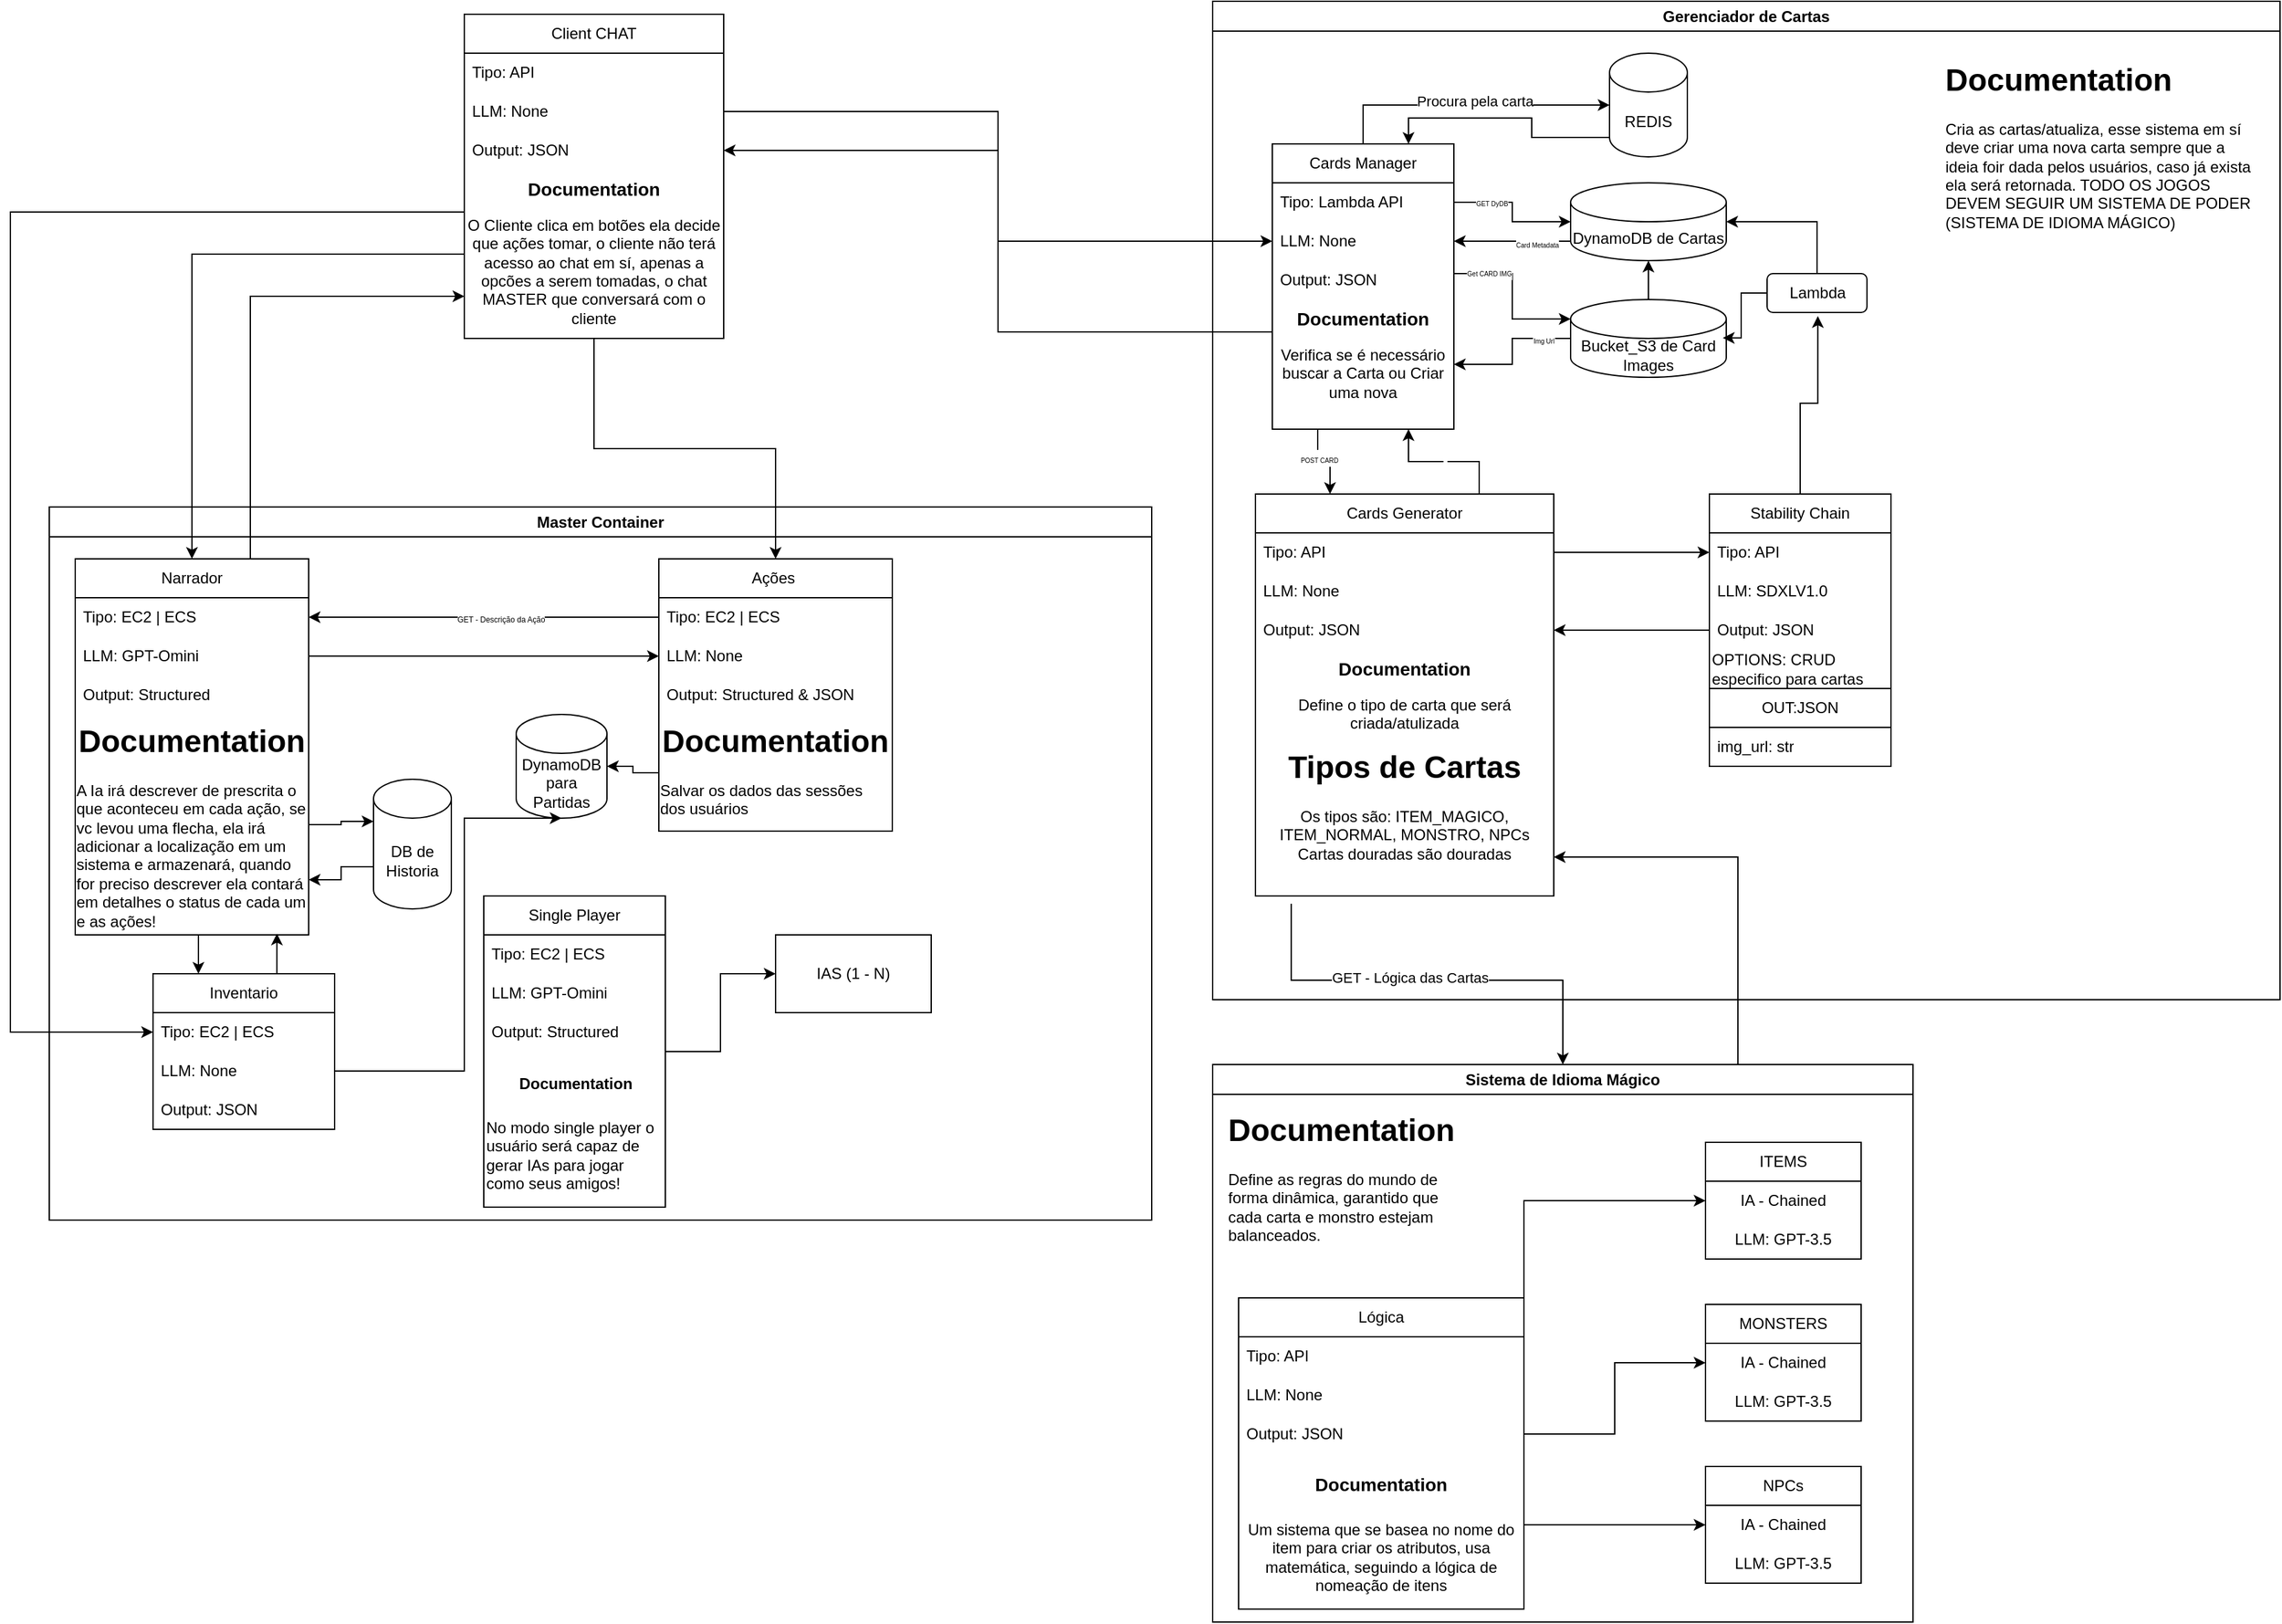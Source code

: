 <mxfile version="24.7.13">
  <diagram id="C5RBs43oDa-KdzZeNtuy" name="Page-1">
    <mxGraphModel dx="3033" dy="2304" grid="1" gridSize="10" guides="1" tooltips="1" connect="1" arrows="1" fold="1" page="1" pageScale="1" pageWidth="827" pageHeight="1169" math="0" shadow="0">
      <root>
        <mxCell id="WIyWlLk6GJQsqaUBKTNV-0" />
        <mxCell id="WIyWlLk6GJQsqaUBKTNV-1" parent="WIyWlLk6GJQsqaUBKTNV-0" />
        <mxCell id="XHbRa--fbPCRq1Z6SlJj-36" value="" style="edgeStyle=orthogonalEdgeStyle;rounded=0;orthogonalLoop=1;jettySize=auto;html=1;" edge="1" parent="WIyWlLk6GJQsqaUBKTNV-1" target="XHbRa--fbPCRq1Z6SlJj-35">
          <mxGeometry relative="1" as="geometry">
            <mxPoint x="400" y="300.0" as="sourcePoint" />
          </mxGeometry>
        </mxCell>
        <mxCell id="XHbRa--fbPCRq1Z6SlJj-38" value="Client CHAT" style="swimlane;fontStyle=0;childLayout=stackLayout;horizontal=1;startSize=30;horizontalStack=0;resizeParent=1;resizeParentMax=0;resizeLast=0;collapsible=1;marginBottom=0;whiteSpace=wrap;html=1;" vertex="1" parent="WIyWlLk6GJQsqaUBKTNV-1">
          <mxGeometry x="-420" y="-660" width="200" height="250" as="geometry" />
        </mxCell>
        <mxCell id="XHbRa--fbPCRq1Z6SlJj-39" value="Tipo: API" style="text;strokeColor=none;fillColor=none;align=left;verticalAlign=middle;spacingLeft=4;spacingRight=4;overflow=hidden;points=[[0,0.5],[1,0.5]];portConstraint=eastwest;rotatable=0;whiteSpace=wrap;html=1;" vertex="1" parent="XHbRa--fbPCRq1Z6SlJj-38">
          <mxGeometry y="30" width="200" height="30" as="geometry" />
        </mxCell>
        <mxCell id="XHbRa--fbPCRq1Z6SlJj-40" value="LLM: None" style="text;strokeColor=none;fillColor=none;align=left;verticalAlign=middle;spacingLeft=4;spacingRight=4;overflow=hidden;points=[[0,0.5],[1,0.5]];portConstraint=eastwest;rotatable=0;whiteSpace=wrap;html=1;" vertex="1" parent="XHbRa--fbPCRq1Z6SlJj-38">
          <mxGeometry y="60" width="200" height="30" as="geometry" />
        </mxCell>
        <mxCell id="XHbRa--fbPCRq1Z6SlJj-41" value="Output: JSON" style="text;strokeColor=none;fillColor=none;align=left;verticalAlign=middle;spacingLeft=4;spacingRight=4;overflow=hidden;points=[[0,0.5],[1,0.5]];portConstraint=eastwest;rotatable=0;whiteSpace=wrap;html=1;" vertex="1" parent="XHbRa--fbPCRq1Z6SlJj-38">
          <mxGeometry y="90" width="200" height="30" as="geometry" />
        </mxCell>
        <mxCell id="XHbRa--fbPCRq1Z6SlJj-94" value="&lt;h1 style=&quot;margin-top: 0px; font-size: 14px;&quot;&gt;Documentation&lt;/h1&gt;&lt;p&gt;O Cliente clica em botões ela decide que ações tomar, o cliente não terá acesso ao chat em sí, apenas a opcões a serem tomadas, o chat MASTER que conversará com o cliente&lt;/p&gt;" style="text;html=1;whiteSpace=wrap;overflow=hidden;rounded=0;align=center;" vertex="1" parent="XHbRa--fbPCRq1Z6SlJj-38">
          <mxGeometry y="120" width="200" height="130" as="geometry" />
        </mxCell>
        <mxCell id="XHbRa--fbPCRq1Z6SlJj-106" value="Gerenciador de Cartas" style="swimlane;whiteSpace=wrap;html=1;" vertex="1" parent="WIyWlLk6GJQsqaUBKTNV-1">
          <mxGeometry x="157" y="-670" width="823" height="770" as="geometry" />
        </mxCell>
        <mxCell id="XHbRa--fbPCRq1Z6SlJj-98" style="edgeStyle=orthogonalEdgeStyle;rounded=0;orthogonalLoop=1;jettySize=auto;html=1;exitX=0.75;exitY=0;exitDx=0;exitDy=0;entryX=0.75;entryY=1;entryDx=0;entryDy=0;" edge="1" parent="XHbRa--fbPCRq1Z6SlJj-106" source="XHbRa--fbPCRq1Z6SlJj-80" target="XHbRa--fbPCRq1Z6SlJj-93">
          <mxGeometry relative="1" as="geometry" />
        </mxCell>
        <mxCell id="XHbRa--fbPCRq1Z6SlJj-152" value="&amp;nbsp;" style="edgeLabel;html=1;align=center;verticalAlign=middle;resizable=0;points=[];" vertex="1" connectable="0" parent="XHbRa--fbPCRq1Z6SlJj-98">
          <mxGeometry x="-0.009" y="-1" relative="1" as="geometry">
            <mxPoint as="offset" />
          </mxGeometry>
        </mxCell>
        <mxCell id="XHbRa--fbPCRq1Z6SlJj-91" style="edgeStyle=orthogonalEdgeStyle;rounded=0;orthogonalLoop=1;jettySize=auto;html=1;exitX=1;exitY=0.5;exitDx=0;exitDy=0;entryX=0;entryY=0.5;entryDx=0;entryDy=0;" edge="1" parent="XHbRa--fbPCRq1Z6SlJj-106" source="XHbRa--fbPCRq1Z6SlJj-81" target="XHbRa--fbPCRq1Z6SlJj-72">
          <mxGeometry relative="1" as="geometry" />
        </mxCell>
        <mxCell id="XHbRa--fbPCRq1Z6SlJj-92" style="edgeStyle=orthogonalEdgeStyle;rounded=0;orthogonalLoop=1;jettySize=auto;html=1;exitX=0;exitY=0.5;exitDx=0;exitDy=0;entryX=1;entryY=0.5;entryDx=0;entryDy=0;" edge="1" parent="XHbRa--fbPCRq1Z6SlJj-106" source="XHbRa--fbPCRq1Z6SlJj-74" target="XHbRa--fbPCRq1Z6SlJj-83">
          <mxGeometry relative="1" as="geometry" />
        </mxCell>
        <mxCell id="XHbRa--fbPCRq1Z6SlJj-97" style="edgeStyle=orthogonalEdgeStyle;rounded=0;orthogonalLoop=1;jettySize=auto;html=1;exitX=0.25;exitY=1;exitDx=0;exitDy=0;entryX=0.25;entryY=0;entryDx=0;entryDy=0;" edge="1" parent="XHbRa--fbPCRq1Z6SlJj-106" source="XHbRa--fbPCRq1Z6SlJj-93" target="XHbRa--fbPCRq1Z6SlJj-80">
          <mxGeometry relative="1" as="geometry" />
        </mxCell>
        <mxCell id="XHbRa--fbPCRq1Z6SlJj-151" value="&lt;font style=&quot;font-size: 5px;&quot;&gt;POST CARD&lt;/font&gt;" style="edgeLabel;html=1;align=center;verticalAlign=middle;resizable=0;points=[];" vertex="1" connectable="0" parent="XHbRa--fbPCRq1Z6SlJj-97">
          <mxGeometry x="-0.278" y="1" relative="1" as="geometry">
            <mxPoint as="offset" />
          </mxGeometry>
        </mxCell>
        <mxCell id="XHbRa--fbPCRq1Z6SlJj-142" value="" style="edgeStyle=orthogonalEdgeStyle;rounded=0;orthogonalLoop=1;jettySize=auto;html=1;" edge="1" parent="XHbRa--fbPCRq1Z6SlJj-106" source="XHbRa--fbPCRq1Z6SlJj-103" target="XHbRa--fbPCRq1Z6SlJj-140">
          <mxGeometry relative="1" as="geometry" />
        </mxCell>
        <mxCell id="XHbRa--fbPCRq1Z6SlJj-144" value="" style="edgeStyle=orthogonalEdgeStyle;rounded=0;orthogonalLoop=1;jettySize=auto;html=1;" edge="1" parent="XHbRa--fbPCRq1Z6SlJj-106" source="XHbRa--fbPCRq1Z6SlJj-103" target="XHbRa--fbPCRq1Z6SlJj-93">
          <mxGeometry relative="1" as="geometry" />
        </mxCell>
        <mxCell id="XHbRa--fbPCRq1Z6SlJj-150" value="&lt;font style=&quot;font-size: 5px;&quot;&gt;Img Url&lt;/font&gt;" style="edgeLabel;html=1;align=center;verticalAlign=middle;resizable=0;points=[];" vertex="1" connectable="0" parent="XHbRa--fbPCRq1Z6SlJj-144">
          <mxGeometry x="-0.605" relative="1" as="geometry">
            <mxPoint as="offset" />
          </mxGeometry>
        </mxCell>
        <mxCell id="XHbRa--fbPCRq1Z6SlJj-103" value="Bucket_S3 de Card Images" style="whiteSpace=wrap;html=1;fontStyle=0;startSize=30;shape=cylinder3;boundedLbl=1;backgroundOutline=1;size=15;" vertex="1" parent="XHbRa--fbPCRq1Z6SlJj-106">
          <mxGeometry x="276" y="230" width="120" height="60" as="geometry" />
        </mxCell>
        <mxCell id="XHbRa--fbPCRq1Z6SlJj-161" style="edgeStyle=orthogonalEdgeStyle;rounded=0;orthogonalLoop=1;jettySize=auto;html=1;exitX=0.5;exitY=0;exitDx=0;exitDy=0;" edge="1" parent="XHbRa--fbPCRq1Z6SlJj-106" source="XHbRa--fbPCRq1Z6SlJj-54" target="XHbRa--fbPCRq1Z6SlJj-160">
          <mxGeometry relative="1" as="geometry" />
        </mxCell>
        <mxCell id="XHbRa--fbPCRq1Z6SlJj-163" value="Procura pela carta" style="edgeLabel;html=1;align=center;verticalAlign=middle;resizable=0;points=[];" vertex="1" connectable="0" parent="XHbRa--fbPCRq1Z6SlJj-161">
          <mxGeometry x="0.056" y="3" relative="1" as="geometry">
            <mxPoint as="offset" />
          </mxGeometry>
        </mxCell>
        <mxCell id="XHbRa--fbPCRq1Z6SlJj-54" value="Cards Manager" style="swimlane;fontStyle=0;childLayout=stackLayout;horizontal=1;startSize=30;horizontalStack=0;resizeParent=1;resizeParentMax=0;resizeLast=0;collapsible=1;marginBottom=0;whiteSpace=wrap;html=1;" vertex="1" parent="XHbRa--fbPCRq1Z6SlJj-106">
          <mxGeometry x="46" y="110" width="140" height="220" as="geometry" />
        </mxCell>
        <mxCell id="XHbRa--fbPCRq1Z6SlJj-55" value="Tipo: Lambda API" style="text;strokeColor=none;fillColor=none;align=left;verticalAlign=middle;spacingLeft=4;spacingRight=4;overflow=hidden;points=[[0,0.5],[1,0.5]];portConstraint=eastwest;rotatable=0;whiteSpace=wrap;html=1;" vertex="1" parent="XHbRa--fbPCRq1Z6SlJj-54">
          <mxGeometry y="30" width="140" height="30" as="geometry" />
        </mxCell>
        <mxCell id="XHbRa--fbPCRq1Z6SlJj-56" value="LLM: None" style="text;strokeColor=none;fillColor=none;align=left;verticalAlign=middle;spacingLeft=4;spacingRight=4;overflow=hidden;points=[[0,0.5],[1,0.5]];portConstraint=eastwest;rotatable=0;whiteSpace=wrap;html=1;" vertex="1" parent="XHbRa--fbPCRq1Z6SlJj-54">
          <mxGeometry y="60" width="140" height="30" as="geometry" />
        </mxCell>
        <mxCell id="XHbRa--fbPCRq1Z6SlJj-57" value="Output: JSON" style="text;strokeColor=none;fillColor=none;align=left;verticalAlign=middle;spacingLeft=4;spacingRight=4;overflow=hidden;points=[[0,0.5],[1,0.5]];portConstraint=eastwest;rotatable=0;whiteSpace=wrap;html=1;" vertex="1" parent="XHbRa--fbPCRq1Z6SlJj-54">
          <mxGeometry y="90" width="140" height="30" as="geometry" />
        </mxCell>
        <mxCell id="XHbRa--fbPCRq1Z6SlJj-93" value="&lt;h1 style=&quot;margin-top: 0px; font-size: 14px;&quot;&gt;Documentation&lt;/h1&gt;&lt;p&gt;Verifica se é necessário buscar a Carta ou Criar uma nova&lt;/p&gt;" style="text;html=1;whiteSpace=wrap;overflow=hidden;rounded=0;align=center;" vertex="1" parent="XHbRa--fbPCRq1Z6SlJj-54">
          <mxGeometry y="120" width="140" height="100" as="geometry" />
        </mxCell>
        <mxCell id="XHbRa--fbPCRq1Z6SlJj-80" value="Cards Generator" style="swimlane;fontStyle=0;childLayout=stackLayout;horizontal=1;startSize=30;horizontalStack=0;resizeParent=1;resizeParentMax=0;resizeLast=0;collapsible=1;marginBottom=0;whiteSpace=wrap;html=1;align=center;" vertex="1" parent="XHbRa--fbPCRq1Z6SlJj-106">
          <mxGeometry x="33" y="380" width="230" height="310" as="geometry" />
        </mxCell>
        <mxCell id="XHbRa--fbPCRq1Z6SlJj-81" value="Tipo: API" style="text;strokeColor=none;fillColor=none;align=left;verticalAlign=middle;spacingLeft=4;spacingRight=4;overflow=hidden;points=[[0,0.5],[1,0.5]];portConstraint=eastwest;rotatable=0;whiteSpace=wrap;html=1;" vertex="1" parent="XHbRa--fbPCRq1Z6SlJj-80">
          <mxGeometry y="30" width="230" height="30" as="geometry" />
        </mxCell>
        <mxCell id="XHbRa--fbPCRq1Z6SlJj-82" value="LLM: None" style="text;strokeColor=none;fillColor=none;align=left;verticalAlign=middle;spacingLeft=4;spacingRight=4;overflow=hidden;points=[[0,0.5],[1,0.5]];portConstraint=eastwest;rotatable=0;whiteSpace=wrap;html=1;" vertex="1" parent="XHbRa--fbPCRq1Z6SlJj-80">
          <mxGeometry y="60" width="230" height="30" as="geometry" />
        </mxCell>
        <mxCell id="XHbRa--fbPCRq1Z6SlJj-83" value="Output: JSON" style="text;strokeColor=none;fillColor=none;align=left;verticalAlign=middle;spacingLeft=4;spacingRight=4;overflow=hidden;points=[[0,0.5],[1,0.5]];portConstraint=eastwest;rotatable=0;whiteSpace=wrap;html=1;" vertex="1" parent="XHbRa--fbPCRq1Z6SlJj-80">
          <mxGeometry y="90" width="230" height="30" as="geometry" />
        </mxCell>
        <mxCell id="XHbRa--fbPCRq1Z6SlJj-90" value="&lt;h1 style=&quot;margin-top: 0px; font-size: 14px;&quot;&gt;Documentation&lt;/h1&gt;&lt;p&gt;Define o tipo de carta que será criada/atulizada&lt;/p&gt;" style="text;html=1;whiteSpace=wrap;overflow=hidden;rounded=0;align=center;" vertex="1" parent="XHbRa--fbPCRq1Z6SlJj-80">
          <mxGeometry y="120" width="230" height="70" as="geometry" />
        </mxCell>
        <mxCell id="XHbRa--fbPCRq1Z6SlJj-110" value="&lt;h1 style=&quot;margin-top: 0px;&quot;&gt;Tipos de Cartas&lt;/h1&gt;&lt;p&gt;Os tipos são: ITEM_MAGICO, ITEM_NORMAL, MONSTRO, NPCs&lt;br&gt;Cartas douradas são douradas&lt;/p&gt;" style="text;html=1;whiteSpace=wrap;overflow=hidden;rounded=0;align=center;" vertex="1" parent="XHbRa--fbPCRq1Z6SlJj-80">
          <mxGeometry y="190" width="230" height="120" as="geometry" />
        </mxCell>
        <mxCell id="XHbRa--fbPCRq1Z6SlJj-71" value="Stability Chain" style="swimlane;fontStyle=0;childLayout=stackLayout;horizontal=1;startSize=30;horizontalStack=0;resizeParent=1;resizeParentMax=0;resizeLast=0;collapsible=1;marginBottom=0;whiteSpace=wrap;html=1;" vertex="1" parent="XHbRa--fbPCRq1Z6SlJj-106">
          <mxGeometry x="383" y="380" width="140" height="210" as="geometry" />
        </mxCell>
        <mxCell id="XHbRa--fbPCRq1Z6SlJj-72" value="Tipo: API" style="text;strokeColor=none;fillColor=none;align=left;verticalAlign=middle;spacingLeft=4;spacingRight=4;overflow=hidden;points=[[0,0.5],[1,0.5]];portConstraint=eastwest;rotatable=0;whiteSpace=wrap;html=1;" vertex="1" parent="XHbRa--fbPCRq1Z6SlJj-71">
          <mxGeometry y="30" width="140" height="30" as="geometry" />
        </mxCell>
        <mxCell id="XHbRa--fbPCRq1Z6SlJj-73" value="LLM: SDXLV1.0" style="text;strokeColor=none;fillColor=none;align=left;verticalAlign=middle;spacingLeft=4;spacingRight=4;overflow=hidden;points=[[0,0.5],[1,0.5]];portConstraint=eastwest;rotatable=0;whiteSpace=wrap;html=1;" vertex="1" parent="XHbRa--fbPCRq1Z6SlJj-71">
          <mxGeometry y="60" width="140" height="30" as="geometry" />
        </mxCell>
        <mxCell id="XHbRa--fbPCRq1Z6SlJj-74" value="Output: JSON" style="text;strokeColor=none;fillColor=none;align=left;verticalAlign=middle;spacingLeft=4;spacingRight=4;overflow=hidden;points=[[0,0.5],[1,0.5]];portConstraint=eastwest;rotatable=0;whiteSpace=wrap;html=1;" vertex="1" parent="XHbRa--fbPCRq1Z6SlJj-71">
          <mxGeometry y="90" width="140" height="30" as="geometry" />
        </mxCell>
        <mxCell id="XHbRa--fbPCRq1Z6SlJj-79" value="OPTIONS: CRUD especifico para cartas" style="text;html=1;align=left;verticalAlign=middle;whiteSpace=wrap;rounded=0;" vertex="1" parent="XHbRa--fbPCRq1Z6SlJj-71">
          <mxGeometry y="120" width="140" height="30" as="geometry" />
        </mxCell>
        <mxCell id="XHbRa--fbPCRq1Z6SlJj-64" value="OUT:JSON" style="swimlane;fontStyle=0;childLayout=stackLayout;horizontal=1;startSize=30;horizontalStack=0;resizeParent=1;resizeParentMax=0;resizeLast=0;collapsible=1;marginBottom=0;whiteSpace=wrap;html=1;" vertex="1" parent="XHbRa--fbPCRq1Z6SlJj-71">
          <mxGeometry y="150" width="140" height="60" as="geometry">
            <mxRectangle y="120" width="140" height="30" as="alternateBounds" />
          </mxGeometry>
        </mxCell>
        <mxCell id="XHbRa--fbPCRq1Z6SlJj-65" value="img_url: str" style="text;strokeColor=none;fillColor=none;align=left;verticalAlign=middle;spacingLeft=4;spacingRight=4;overflow=hidden;points=[[0,0.5],[1,0.5]];portConstraint=eastwest;rotatable=0;whiteSpace=wrap;html=1;" vertex="1" parent="XHbRa--fbPCRq1Z6SlJj-64">
          <mxGeometry y="30" width="140" height="30" as="geometry" />
        </mxCell>
        <mxCell id="XHbRa--fbPCRq1Z6SlJj-105" value="&lt;h1 style=&quot;margin-top: 0px;&quot;&gt;&lt;span style=&quot;background-color: initial;&quot;&gt;Documentation&lt;/span&gt;&lt;br&gt;&lt;/h1&gt;&lt;div&gt;&lt;span style=&quot;background-color: initial;&quot;&gt;Cria as cartas/atualiza, esse sistema em sí deve criar uma nova carta sempre que a ideia foir dada pelos usuários, caso já exista ela será retornada. TODO OS JOGOS DEVEM SEGUIR UM SISTEMA DE PODER (SISTEMA DE IDIOMA MÁGICO)&lt;/span&gt;&lt;/div&gt;" style="text;html=1;whiteSpace=wrap;overflow=hidden;rounded=0;" vertex="1" parent="XHbRa--fbPCRq1Z6SlJj-106">
          <mxGeometry x="563" y="40" width="240" height="180" as="geometry" />
        </mxCell>
        <mxCell id="XHbRa--fbPCRq1Z6SlJj-145" style="edgeStyle=orthogonalEdgeStyle;rounded=0;orthogonalLoop=1;jettySize=auto;html=1;exitX=0;exitY=0.75;exitDx=0;exitDy=0;entryX=1;entryY=0.5;entryDx=0;entryDy=0;" edge="1" parent="XHbRa--fbPCRq1Z6SlJj-106" source="XHbRa--fbPCRq1Z6SlJj-140" target="XHbRa--fbPCRq1Z6SlJj-56">
          <mxGeometry relative="1" as="geometry" />
        </mxCell>
        <mxCell id="XHbRa--fbPCRq1Z6SlJj-148" value="&lt;font style=&quot;font-size: 5px;&quot;&gt;Card Metadata&lt;/font&gt;" style="edgeLabel;html=1;align=center;verticalAlign=middle;resizable=0;points=[];" vertex="1" connectable="0" parent="XHbRa--fbPCRq1Z6SlJj-145">
          <mxGeometry x="-0.424" y="1" relative="1" as="geometry">
            <mxPoint as="offset" />
          </mxGeometry>
        </mxCell>
        <mxCell id="XHbRa--fbPCRq1Z6SlJj-140" value="DynamoDB de Cartas" style="rounded=0;whiteSpace=wrap;html=1;shape=cylinder3;boundedLbl=1;backgroundOutline=1;size=15;" vertex="1" parent="XHbRa--fbPCRq1Z6SlJj-106">
          <mxGeometry x="276" y="140" width="120" height="60" as="geometry" />
        </mxCell>
        <mxCell id="XHbRa--fbPCRq1Z6SlJj-143" value="" style="edgeStyle=orthogonalEdgeStyle;rounded=0;orthogonalLoop=1;jettySize=auto;html=1;" edge="1" parent="XHbRa--fbPCRq1Z6SlJj-106" source="XHbRa--fbPCRq1Z6SlJj-55" target="XHbRa--fbPCRq1Z6SlJj-140">
          <mxGeometry relative="1" as="geometry" />
        </mxCell>
        <mxCell id="XHbRa--fbPCRq1Z6SlJj-147" value="&lt;font style=&quot;font-size: 5px;&quot;&gt;GET DyDB&lt;/font&gt;" style="edgeLabel;html=1;align=center;verticalAlign=middle;resizable=0;points=[];" vertex="1" connectable="0" parent="XHbRa--fbPCRq1Z6SlJj-143">
          <mxGeometry x="-0.479" y="1" relative="1" as="geometry">
            <mxPoint x="1" as="offset" />
          </mxGeometry>
        </mxCell>
        <mxCell id="XHbRa--fbPCRq1Z6SlJj-146" style="edgeStyle=orthogonalEdgeStyle;rounded=0;orthogonalLoop=1;jettySize=auto;html=1;exitX=1;exitY=0;exitDx=0;exitDy=0;entryX=0;entryY=0.25;entryDx=0;entryDy=0;" edge="1" parent="XHbRa--fbPCRq1Z6SlJj-106" source="XHbRa--fbPCRq1Z6SlJj-93" target="XHbRa--fbPCRq1Z6SlJj-103">
          <mxGeometry relative="1" as="geometry" />
        </mxCell>
        <mxCell id="XHbRa--fbPCRq1Z6SlJj-149" value="&lt;font style=&quot;font-size: 5px;&quot;&gt;Get CARD IMG&lt;/font&gt;" style="edgeLabel;html=1;align=center;verticalAlign=middle;resizable=0;points=[];" vertex="1" connectable="0" parent="XHbRa--fbPCRq1Z6SlJj-146">
          <mxGeometry x="-0.361" y="2" relative="1" as="geometry">
            <mxPoint as="offset" />
          </mxGeometry>
        </mxCell>
        <mxCell id="XHbRa--fbPCRq1Z6SlJj-156" style="edgeStyle=orthogonalEdgeStyle;rounded=0;orthogonalLoop=1;jettySize=auto;html=1;exitX=0.5;exitY=0;exitDx=0;exitDy=0;entryX=1;entryY=0.5;entryDx=0;entryDy=0;" edge="1" parent="XHbRa--fbPCRq1Z6SlJj-106" source="XHbRa--fbPCRq1Z6SlJj-155" target="XHbRa--fbPCRq1Z6SlJj-140">
          <mxGeometry relative="1" as="geometry" />
        </mxCell>
        <mxCell id="XHbRa--fbPCRq1Z6SlJj-155" value="Lambda" style="rounded=1;whiteSpace=wrap;html=1;" vertex="1" parent="XHbRa--fbPCRq1Z6SlJj-106">
          <mxGeometry x="427.5" y="210" width="77" height="30" as="geometry" />
        </mxCell>
        <mxCell id="XHbRa--fbPCRq1Z6SlJj-157" style="edgeStyle=orthogonalEdgeStyle;rounded=0;orthogonalLoop=1;jettySize=auto;html=1;exitX=0;exitY=0.5;exitDx=0;exitDy=0;entryX=0.978;entryY=0.493;entryDx=0;entryDy=0;entryPerimeter=0;" edge="1" parent="XHbRa--fbPCRq1Z6SlJj-106" source="XHbRa--fbPCRq1Z6SlJj-155" target="XHbRa--fbPCRq1Z6SlJj-103">
          <mxGeometry relative="1" as="geometry" />
        </mxCell>
        <mxCell id="XHbRa--fbPCRq1Z6SlJj-158" style="edgeStyle=orthogonalEdgeStyle;rounded=0;orthogonalLoop=1;jettySize=auto;html=1;exitX=0.5;exitY=0;exitDx=0;exitDy=0;entryX=0.508;entryY=1.093;entryDx=0;entryDy=0;entryPerimeter=0;" edge="1" parent="XHbRa--fbPCRq1Z6SlJj-106" source="XHbRa--fbPCRq1Z6SlJj-71" target="XHbRa--fbPCRq1Z6SlJj-155">
          <mxGeometry relative="1" as="geometry" />
        </mxCell>
        <mxCell id="XHbRa--fbPCRq1Z6SlJj-162" style="edgeStyle=orthogonalEdgeStyle;rounded=0;orthogonalLoop=1;jettySize=auto;html=1;exitX=0;exitY=1;exitDx=0;exitDy=-15;exitPerimeter=0;entryX=0.75;entryY=0;entryDx=0;entryDy=0;" edge="1" parent="XHbRa--fbPCRq1Z6SlJj-106" source="XHbRa--fbPCRq1Z6SlJj-160" target="XHbRa--fbPCRq1Z6SlJj-54">
          <mxGeometry relative="1" as="geometry" />
        </mxCell>
        <mxCell id="XHbRa--fbPCRq1Z6SlJj-160" value="REDIS" style="shape=cylinder3;whiteSpace=wrap;html=1;boundedLbl=1;backgroundOutline=1;size=15;" vertex="1" parent="XHbRa--fbPCRq1Z6SlJj-106">
          <mxGeometry x="306" y="40" width="60" height="80" as="geometry" />
        </mxCell>
        <mxCell id="XHbRa--fbPCRq1Z6SlJj-251" style="edgeStyle=orthogonalEdgeStyle;rounded=0;orthogonalLoop=1;jettySize=auto;html=1;exitX=0.75;exitY=0;exitDx=0;exitDy=0;entryX=1;entryY=0.75;entryDx=0;entryDy=0;" edge="1" parent="WIyWlLk6GJQsqaUBKTNV-1" source="XHbRa--fbPCRq1Z6SlJj-111" target="XHbRa--fbPCRq1Z6SlJj-110">
          <mxGeometry relative="1" as="geometry" />
        </mxCell>
        <mxCell id="XHbRa--fbPCRq1Z6SlJj-111" value="Sistema de Idioma Mágico" style="swimlane;whiteSpace=wrap;html=1;" vertex="1" parent="WIyWlLk6GJQsqaUBKTNV-1">
          <mxGeometry x="157" y="150" width="540" height="430" as="geometry" />
        </mxCell>
        <mxCell id="XHbRa--fbPCRq1Z6SlJj-115" value="&lt;h1 style=&quot;margin-top: 0px;&quot;&gt;Documentation&lt;/h1&gt;&lt;div&gt;Define as regras do mundo de forma dinâmica, garantido que cada carta e monstro estejam balanceados.&amp;nbsp;&lt;/div&gt;" style="text;html=1;whiteSpace=wrap;overflow=hidden;rounded=0;" vertex="1" parent="XHbRa--fbPCRq1Z6SlJj-111">
          <mxGeometry x="10" y="30" width="180" height="120" as="geometry" />
        </mxCell>
        <mxCell id="XHbRa--fbPCRq1Z6SlJj-116" value="Lógica" style="swimlane;fontStyle=0;childLayout=stackLayout;horizontal=1;startSize=30;horizontalStack=0;resizeParent=1;resizeParentMax=0;resizeLast=0;collapsible=1;marginBottom=0;whiteSpace=wrap;html=1;" vertex="1" parent="XHbRa--fbPCRq1Z6SlJj-111">
          <mxGeometry x="20" y="180" width="220" height="240" as="geometry" />
        </mxCell>
        <mxCell id="XHbRa--fbPCRq1Z6SlJj-117" value="Tipo: API" style="text;strokeColor=none;fillColor=none;align=left;verticalAlign=middle;spacingLeft=4;spacingRight=4;overflow=hidden;points=[[0,0.5],[1,0.5]];portConstraint=eastwest;rotatable=0;whiteSpace=wrap;html=1;" vertex="1" parent="XHbRa--fbPCRq1Z6SlJj-116">
          <mxGeometry y="30" width="220" height="30" as="geometry" />
        </mxCell>
        <mxCell id="XHbRa--fbPCRq1Z6SlJj-118" value="LLM: None" style="text;strokeColor=none;fillColor=none;align=left;verticalAlign=middle;spacingLeft=4;spacingRight=4;overflow=hidden;points=[[0,0.5],[1,0.5]];portConstraint=eastwest;rotatable=0;whiteSpace=wrap;html=1;" vertex="1" parent="XHbRa--fbPCRq1Z6SlJj-116">
          <mxGeometry y="60" width="220" height="30" as="geometry" />
        </mxCell>
        <mxCell id="XHbRa--fbPCRq1Z6SlJj-119" value="Output: JSON" style="text;strokeColor=none;fillColor=none;align=left;verticalAlign=middle;spacingLeft=4;spacingRight=4;overflow=hidden;points=[[0,0.5],[1,0.5]];portConstraint=eastwest;rotatable=0;whiteSpace=wrap;html=1;" vertex="1" parent="XHbRa--fbPCRq1Z6SlJj-116">
          <mxGeometry y="90" width="220" height="30" as="geometry" />
        </mxCell>
        <mxCell id="XHbRa--fbPCRq1Z6SlJj-120" value="&lt;h1 style=&quot;margin-top: 0px;&quot;&gt;&lt;font style=&quot;font-size: 14px;&quot;&gt;Documentation&lt;/font&gt;&lt;/h1&gt;&lt;p&gt;Um sistema que se basea no nome do item para criar os atributos, usa matemática, seguindo a lógica de nomeação de itens&lt;/p&gt;" style="text;html=1;whiteSpace=wrap;overflow=hidden;rounded=0;align=center;" vertex="1" parent="XHbRa--fbPCRq1Z6SlJj-116">
          <mxGeometry y="120" width="220" height="120" as="geometry" />
        </mxCell>
        <mxCell id="XHbRa--fbPCRq1Z6SlJj-121" value="ITEMS" style="whiteSpace=wrap;html=1;shape=swimlane;fontStyle=0;startSize=30;childLayout=stackLayout;horizontal=1;horizontalStack=0;resizeParent=1;resizeParentMax=0;resizeLast=0;collapsible=1;marginBottom=0;" vertex="1" parent="XHbRa--fbPCRq1Z6SlJj-111">
          <mxGeometry x="380" y="60" width="120" height="90" as="geometry" />
        </mxCell>
        <mxCell id="XHbRa--fbPCRq1Z6SlJj-220" value="IA - Chained" style="text;html=1;align=center;verticalAlign=middle;whiteSpace=wrap;rounded=0;" vertex="1" parent="XHbRa--fbPCRq1Z6SlJj-121">
          <mxGeometry y="30" width="120" height="30" as="geometry" />
        </mxCell>
        <mxCell id="XHbRa--fbPCRq1Z6SlJj-247" value="LLM: GPT-3.5" style="text;html=1;align=center;verticalAlign=middle;whiteSpace=wrap;rounded=0;" vertex="1" parent="XHbRa--fbPCRq1Z6SlJj-121">
          <mxGeometry y="60" width="120" height="30" as="geometry" />
        </mxCell>
        <mxCell id="XHbRa--fbPCRq1Z6SlJj-125" value="MONSTERS" style="whiteSpace=wrap;html=1;shape=swimlane;fontStyle=0;startSize=30;childLayout=stackLayout;horizontal=1;horizontalStack=0;resizeParent=1;resizeParentMax=0;resizeLast=0;collapsible=1;marginBottom=0;" vertex="1" parent="XHbRa--fbPCRq1Z6SlJj-111">
          <mxGeometry x="380" y="185" width="120" height="90" as="geometry" />
        </mxCell>
        <mxCell id="XHbRa--fbPCRq1Z6SlJj-221" value="IA -&amp;nbsp;Chained" style="text;html=1;align=center;verticalAlign=middle;whiteSpace=wrap;rounded=0;" vertex="1" parent="XHbRa--fbPCRq1Z6SlJj-125">
          <mxGeometry y="30" width="120" height="30" as="geometry" />
        </mxCell>
        <mxCell id="XHbRa--fbPCRq1Z6SlJj-248" value="LLM: GPT-3.5" style="text;html=1;align=center;verticalAlign=middle;whiteSpace=wrap;rounded=0;" vertex="1" parent="XHbRa--fbPCRq1Z6SlJj-125">
          <mxGeometry y="60" width="120" height="30" as="geometry" />
        </mxCell>
        <mxCell id="XHbRa--fbPCRq1Z6SlJj-132" value="NPCs" style="whiteSpace=wrap;html=1;fontStyle=0;startSize=30;shape=swimlane;childLayout=stackLayout;horizontal=1;horizontalStack=0;resizeParent=1;resizeParentMax=0;resizeLast=0;collapsible=1;marginBottom=0;" vertex="1" parent="XHbRa--fbPCRq1Z6SlJj-111">
          <mxGeometry x="380" y="310" width="120" height="90" as="geometry" />
        </mxCell>
        <mxCell id="XHbRa--fbPCRq1Z6SlJj-222" value="IA -&amp;nbsp;Chained" style="text;html=1;align=center;verticalAlign=middle;whiteSpace=wrap;rounded=0;" vertex="1" parent="XHbRa--fbPCRq1Z6SlJj-132">
          <mxGeometry y="30" width="120" height="30" as="geometry" />
        </mxCell>
        <mxCell id="XHbRa--fbPCRq1Z6SlJj-249" value="LLM: GPT-3.5" style="text;html=1;align=center;verticalAlign=middle;whiteSpace=wrap;rounded=0;" vertex="1" parent="XHbRa--fbPCRq1Z6SlJj-132">
          <mxGeometry y="60" width="120" height="30" as="geometry" />
        </mxCell>
        <mxCell id="XHbRa--fbPCRq1Z6SlJj-170" style="edgeStyle=orthogonalEdgeStyle;rounded=0;orthogonalLoop=1;jettySize=auto;html=1;exitX=1;exitY=0;exitDx=0;exitDy=0;entryX=0;entryY=0.5;entryDx=0;entryDy=0;" edge="1" parent="XHbRa--fbPCRq1Z6SlJj-111" source="XHbRa--fbPCRq1Z6SlJj-120" target="XHbRa--fbPCRq1Z6SlJj-121">
          <mxGeometry relative="1" as="geometry" />
        </mxCell>
        <mxCell id="XHbRa--fbPCRq1Z6SlJj-172" style="edgeStyle=orthogonalEdgeStyle;rounded=0;orthogonalLoop=1;jettySize=auto;html=1;exitX=1;exitY=0.5;exitDx=0;exitDy=0;" edge="1" parent="XHbRa--fbPCRq1Z6SlJj-111" source="XHbRa--fbPCRq1Z6SlJj-120" target="XHbRa--fbPCRq1Z6SlJj-132">
          <mxGeometry relative="1" as="geometry">
            <Array as="points">
              <mxPoint x="240" y="355" />
            </Array>
          </mxGeometry>
        </mxCell>
        <mxCell id="XHbRa--fbPCRq1Z6SlJj-250" style="edgeStyle=orthogonalEdgeStyle;rounded=0;orthogonalLoop=1;jettySize=auto;html=1;exitX=1;exitY=0.5;exitDx=0;exitDy=0;entryX=0;entryY=0.5;entryDx=0;entryDy=0;" edge="1" parent="XHbRa--fbPCRq1Z6SlJj-111" source="XHbRa--fbPCRq1Z6SlJj-119" target="XHbRa--fbPCRq1Z6SlJj-221">
          <mxGeometry relative="1" as="geometry" />
        </mxCell>
        <mxCell id="XHbRa--fbPCRq1Z6SlJj-135" value="Master Container" style="swimlane;whiteSpace=wrap;html=1;startSize=23;" vertex="1" parent="WIyWlLk6GJQsqaUBKTNV-1">
          <mxGeometry x="-740" y="-280" width="850" height="550" as="geometry" />
        </mxCell>
        <mxCell id="XHbRa--fbPCRq1Z6SlJj-195" value="Narrador" style="swimlane;fontStyle=0;childLayout=stackLayout;horizontal=1;startSize=30;horizontalStack=0;resizeParent=1;resizeParentMax=0;resizeLast=0;collapsible=1;marginBottom=0;whiteSpace=wrap;html=1;" vertex="1" parent="XHbRa--fbPCRq1Z6SlJj-135">
          <mxGeometry x="20" y="40" width="180" height="290" as="geometry">
            <mxRectangle x="20" y="40" width="90" height="30" as="alternateBounds" />
          </mxGeometry>
        </mxCell>
        <mxCell id="XHbRa--fbPCRq1Z6SlJj-196" value="Tipo: EC2 | ECS" style="text;strokeColor=none;fillColor=none;align=left;verticalAlign=middle;spacingLeft=4;spacingRight=4;overflow=hidden;points=[[0,0.5],[1,0.5]];portConstraint=eastwest;rotatable=0;whiteSpace=wrap;html=1;" vertex="1" parent="XHbRa--fbPCRq1Z6SlJj-195">
          <mxGeometry y="30" width="180" height="30" as="geometry" />
        </mxCell>
        <mxCell id="XHbRa--fbPCRq1Z6SlJj-197" value="LLM: GPT-Omini" style="text;strokeColor=none;fillColor=none;align=left;verticalAlign=middle;spacingLeft=4;spacingRight=4;overflow=hidden;points=[[0,0.5],[1,0.5]];portConstraint=eastwest;rotatable=0;whiteSpace=wrap;html=1;" vertex="1" parent="XHbRa--fbPCRq1Z6SlJj-195">
          <mxGeometry y="60" width="180" height="30" as="geometry" />
        </mxCell>
        <mxCell id="XHbRa--fbPCRq1Z6SlJj-198" value="Output: Structured" style="text;strokeColor=none;fillColor=none;align=left;verticalAlign=middle;spacingLeft=4;spacingRight=4;overflow=hidden;points=[[0,0.5],[1,0.5]];portConstraint=eastwest;rotatable=0;whiteSpace=wrap;html=1;" vertex="1" parent="XHbRa--fbPCRq1Z6SlJj-195">
          <mxGeometry y="90" width="180" height="30" as="geometry" />
        </mxCell>
        <mxCell id="XHbRa--fbPCRq1Z6SlJj-134" value="&lt;h1 style=&quot;margin-top: 0px;&quot;&gt;Documentation&lt;/h1&gt;&lt;p style=&quot;text-align: left;&quot;&gt;A Ia irá descrever de prescrita o que aconteceu em cada ação, se vc levou uma flecha, ela irá adicionar a localização em um sistema e armazenará, quando for preciso descrever ela contará em detalhes o status de cada um e as ações!&lt;/p&gt;" style="text;html=1;whiteSpace=wrap;overflow=hidden;rounded=0;align=center;" vertex="1" parent="XHbRa--fbPCRq1Z6SlJj-195">
          <mxGeometry y="120" width="180" height="170" as="geometry" />
        </mxCell>
        <mxCell id="XHbRa--fbPCRq1Z6SlJj-205" style="edgeStyle=orthogonalEdgeStyle;rounded=0;orthogonalLoop=1;jettySize=auto;html=1;exitX=0;exitY=0;exitDx=0;exitDy=67.5;exitPerimeter=0;entryX=1;entryY=0.75;entryDx=0;entryDy=0;" edge="1" parent="XHbRa--fbPCRq1Z6SlJj-135" source="XHbRa--fbPCRq1Z6SlJj-185" target="XHbRa--fbPCRq1Z6SlJj-134">
          <mxGeometry relative="1" as="geometry" />
        </mxCell>
        <mxCell id="XHbRa--fbPCRq1Z6SlJj-185" value="DB de Historia" style="shape=cylinder3;whiteSpace=wrap;html=1;boundedLbl=1;backgroundOutline=1;size=15;" vertex="1" parent="XHbRa--fbPCRq1Z6SlJj-135">
          <mxGeometry x="250" y="210" width="60" height="100" as="geometry" />
        </mxCell>
        <mxCell id="XHbRa--fbPCRq1Z6SlJj-204" style="edgeStyle=orthogonalEdgeStyle;rounded=0;orthogonalLoop=1;jettySize=auto;html=1;exitX=1;exitY=0.5;exitDx=0;exitDy=0;entryX=0;entryY=0;entryDx=0;entryDy=32.5;entryPerimeter=0;" edge="1" parent="XHbRa--fbPCRq1Z6SlJj-135" source="XHbRa--fbPCRq1Z6SlJj-134" target="XHbRa--fbPCRq1Z6SlJj-185">
          <mxGeometry relative="1" as="geometry" />
        </mxCell>
        <mxCell id="XHbRa--fbPCRq1Z6SlJj-206" value="Ações&amp;nbsp;" style="swimlane;fontStyle=0;childLayout=stackLayout;horizontal=1;startSize=30;horizontalStack=0;resizeParent=1;resizeParentMax=0;resizeLast=0;collapsible=1;marginBottom=0;whiteSpace=wrap;html=1;" vertex="1" parent="XHbRa--fbPCRq1Z6SlJj-135">
          <mxGeometry x="470" y="40" width="180" height="210" as="geometry" />
        </mxCell>
        <mxCell id="XHbRa--fbPCRq1Z6SlJj-207" value="Tipo: EC2 | ECS" style="text;strokeColor=none;fillColor=none;align=left;verticalAlign=middle;spacingLeft=4;spacingRight=4;overflow=hidden;points=[[0,0.5],[1,0.5]];portConstraint=eastwest;rotatable=0;whiteSpace=wrap;html=1;" vertex="1" parent="XHbRa--fbPCRq1Z6SlJj-206">
          <mxGeometry y="30" width="180" height="30" as="geometry" />
        </mxCell>
        <mxCell id="XHbRa--fbPCRq1Z6SlJj-208" value="LLM: None" style="text;strokeColor=none;fillColor=none;align=left;verticalAlign=middle;spacingLeft=4;spacingRight=4;overflow=hidden;points=[[0,0.5],[1,0.5]];portConstraint=eastwest;rotatable=0;whiteSpace=wrap;html=1;" vertex="1" parent="XHbRa--fbPCRq1Z6SlJj-206">
          <mxGeometry y="60" width="180" height="30" as="geometry" />
        </mxCell>
        <mxCell id="XHbRa--fbPCRq1Z6SlJj-209" value="Output: Structured &amp;amp; JSON" style="text;strokeColor=none;fillColor=none;align=left;verticalAlign=middle;spacingLeft=4;spacingRight=4;overflow=hidden;points=[[0,0.5],[1,0.5]];portConstraint=eastwest;rotatable=0;whiteSpace=wrap;html=1;" vertex="1" parent="XHbRa--fbPCRq1Z6SlJj-206">
          <mxGeometry y="90" width="180" height="30" as="geometry" />
        </mxCell>
        <mxCell id="XHbRa--fbPCRq1Z6SlJj-223" value="&lt;h1 style=&quot;margin-top: 0px;&quot;&gt;Documentation&lt;/h1&gt;&lt;p style=&quot;text-align: left;&quot;&gt;Salvar os dados das sessões dos usuários&lt;/p&gt;" style="text;html=1;whiteSpace=wrap;overflow=hidden;rounded=0;align=center;" vertex="1" parent="XHbRa--fbPCRq1Z6SlJj-206">
          <mxGeometry y="120" width="180" height="90" as="geometry" />
        </mxCell>
        <mxCell id="XHbRa--fbPCRq1Z6SlJj-187" value="DynamoDB para Partidas" style="shape=cylinder3;whiteSpace=wrap;html=1;boundedLbl=1;backgroundOutline=1;size=15;" vertex="1" parent="XHbRa--fbPCRq1Z6SlJj-135">
          <mxGeometry x="360" y="160" width="70" height="80" as="geometry" />
        </mxCell>
        <mxCell id="XHbRa--fbPCRq1Z6SlJj-233" style="edgeStyle=orthogonalEdgeStyle;rounded=0;orthogonalLoop=1;jettySize=auto;html=1;exitX=0;exitY=0.5;exitDx=0;exitDy=0;entryX=1;entryY=0.5;entryDx=0;entryDy=0;" edge="1" parent="XHbRa--fbPCRq1Z6SlJj-135" source="XHbRa--fbPCRq1Z6SlJj-207" target="XHbRa--fbPCRq1Z6SlJj-196">
          <mxGeometry relative="1" as="geometry" />
        </mxCell>
        <mxCell id="XHbRa--fbPCRq1Z6SlJj-235" value="&lt;font style=&quot;font-size: 6px;&quot;&gt;GET - Descrição da Ação&lt;/font&gt;" style="edgeLabel;html=1;align=center;verticalAlign=middle;resizable=0;points=[];" vertex="1" connectable="0" parent="XHbRa--fbPCRq1Z6SlJj-233">
          <mxGeometry x="-0.091" relative="1" as="geometry">
            <mxPoint as="offset" />
          </mxGeometry>
        </mxCell>
        <mxCell id="XHbRa--fbPCRq1Z6SlJj-234" style="edgeStyle=orthogonalEdgeStyle;rounded=0;orthogonalLoop=1;jettySize=auto;html=1;exitX=1;exitY=0.5;exitDx=0;exitDy=0;" edge="1" parent="XHbRa--fbPCRq1Z6SlJj-135" source="XHbRa--fbPCRq1Z6SlJj-197" target="XHbRa--fbPCRq1Z6SlJj-208">
          <mxGeometry relative="1" as="geometry" />
        </mxCell>
        <mxCell id="XHbRa--fbPCRq1Z6SlJj-274" value="" style="edgeStyle=orthogonalEdgeStyle;rounded=0;orthogonalLoop=1;jettySize=auto;html=1;" edge="1" parent="XHbRa--fbPCRq1Z6SlJj-135" source="XHbRa--fbPCRq1Z6SlJj-268" target="XHbRa--fbPCRq1Z6SlJj-273">
          <mxGeometry relative="1" as="geometry" />
        </mxCell>
        <mxCell id="XHbRa--fbPCRq1Z6SlJj-268" value="Single Player" style="swimlane;fontStyle=0;childLayout=stackLayout;horizontal=1;startSize=30;horizontalStack=0;resizeParent=1;resizeParentMax=0;resizeLast=0;collapsible=1;marginBottom=0;whiteSpace=wrap;html=1;" vertex="1" parent="XHbRa--fbPCRq1Z6SlJj-135">
          <mxGeometry x="335" y="300" width="140" height="240" as="geometry" />
        </mxCell>
        <mxCell id="XHbRa--fbPCRq1Z6SlJj-269" value="Tipo: EC2 | ECS" style="text;strokeColor=none;fillColor=none;align=left;verticalAlign=middle;spacingLeft=4;spacingRight=4;overflow=hidden;points=[[0,0.5],[1,0.5]];portConstraint=eastwest;rotatable=0;whiteSpace=wrap;html=1;" vertex="1" parent="XHbRa--fbPCRq1Z6SlJj-268">
          <mxGeometry y="30" width="140" height="30" as="geometry" />
        </mxCell>
        <mxCell id="XHbRa--fbPCRq1Z6SlJj-270" value="LLM: GPT-Omini" style="text;strokeColor=none;fillColor=none;align=left;verticalAlign=middle;spacingLeft=4;spacingRight=4;overflow=hidden;points=[[0,0.5],[1,0.5]];portConstraint=eastwest;rotatable=0;whiteSpace=wrap;html=1;" vertex="1" parent="XHbRa--fbPCRq1Z6SlJj-268">
          <mxGeometry y="60" width="140" height="30" as="geometry" />
        </mxCell>
        <mxCell id="XHbRa--fbPCRq1Z6SlJj-271" value="Output: Structured" style="text;strokeColor=none;fillColor=none;align=left;verticalAlign=middle;spacingLeft=4;spacingRight=4;overflow=hidden;points=[[0,0.5],[1,0.5]];portConstraint=eastwest;rotatable=0;whiteSpace=wrap;html=1;" vertex="1" parent="XHbRa--fbPCRq1Z6SlJj-268">
          <mxGeometry y="90" width="140" height="30" as="geometry" />
        </mxCell>
        <mxCell id="XHbRa--fbPCRq1Z6SlJj-275" value="&lt;h1 style=&quot;text-align: center; margin-top: 0px;&quot;&gt;&lt;font style=&quot;font-size: 12px;&quot;&gt;Documentation&lt;/font&gt;&lt;/h1&gt;&lt;p&gt;No modo single player o usuário será capaz de gerar IAs para jogar como seus amigos!&lt;/p&gt;" style="text;html=1;whiteSpace=wrap;overflow=hidden;rounded=0;" vertex="1" parent="XHbRa--fbPCRq1Z6SlJj-268">
          <mxGeometry y="120" width="140" height="120" as="geometry" />
        </mxCell>
        <mxCell id="XHbRa--fbPCRq1Z6SlJj-273" value="IAS (1 - N)" style="whiteSpace=wrap;html=1;fontStyle=0;startSize=30;" vertex="1" parent="XHbRa--fbPCRq1Z6SlJj-135">
          <mxGeometry x="560" y="330" width="120" height="60" as="geometry" />
        </mxCell>
        <mxCell id="XHbRa--fbPCRq1Z6SlJj-277" value="Inventario" style="swimlane;fontStyle=0;childLayout=stackLayout;horizontal=1;startSize=30;horizontalStack=0;resizeParent=1;resizeParentMax=0;resizeLast=0;collapsible=1;marginBottom=0;whiteSpace=wrap;html=1;" vertex="1" parent="XHbRa--fbPCRq1Z6SlJj-135">
          <mxGeometry x="80" y="360" width="140" height="120" as="geometry" />
        </mxCell>
        <mxCell id="XHbRa--fbPCRq1Z6SlJj-278" value="Tipo: EC2 | ECS" style="text;strokeColor=none;fillColor=none;align=left;verticalAlign=middle;spacingLeft=4;spacingRight=4;overflow=hidden;points=[[0,0.5],[1,0.5]];portConstraint=eastwest;rotatable=0;whiteSpace=wrap;html=1;" vertex="1" parent="XHbRa--fbPCRq1Z6SlJj-277">
          <mxGeometry y="30" width="140" height="30" as="geometry" />
        </mxCell>
        <mxCell id="XHbRa--fbPCRq1Z6SlJj-279" value="LLM: None" style="text;strokeColor=none;fillColor=none;align=left;verticalAlign=middle;spacingLeft=4;spacingRight=4;overflow=hidden;points=[[0,0.5],[1,0.5]];portConstraint=eastwest;rotatable=0;whiteSpace=wrap;html=1;" vertex="1" parent="XHbRa--fbPCRq1Z6SlJj-277">
          <mxGeometry y="60" width="140" height="30" as="geometry" />
        </mxCell>
        <mxCell id="XHbRa--fbPCRq1Z6SlJj-280" value="Output: JSON" style="text;strokeColor=none;fillColor=none;align=left;verticalAlign=middle;spacingLeft=4;spacingRight=4;overflow=hidden;points=[[0,0.5],[1,0.5]];portConstraint=eastwest;rotatable=0;whiteSpace=wrap;html=1;" vertex="1" parent="XHbRa--fbPCRq1Z6SlJj-277">
          <mxGeometry y="90" width="140" height="30" as="geometry" />
        </mxCell>
        <mxCell id="XHbRa--fbPCRq1Z6SlJj-281" style="edgeStyle=orthogonalEdgeStyle;rounded=0;orthogonalLoop=1;jettySize=auto;html=1;exitX=0;exitY=0.5;exitDx=0;exitDy=0;entryX=1;entryY=0.5;entryDx=0;entryDy=0;entryPerimeter=0;" edge="1" parent="XHbRa--fbPCRq1Z6SlJj-135" source="XHbRa--fbPCRq1Z6SlJj-223" target="XHbRa--fbPCRq1Z6SlJj-187">
          <mxGeometry relative="1" as="geometry" />
        </mxCell>
        <mxCell id="XHbRa--fbPCRq1Z6SlJj-283" style="edgeStyle=orthogonalEdgeStyle;rounded=0;orthogonalLoop=1;jettySize=auto;html=1;exitX=1;exitY=0.5;exitDx=0;exitDy=0;entryX=0.5;entryY=1;entryDx=0;entryDy=0;entryPerimeter=0;" edge="1" parent="XHbRa--fbPCRq1Z6SlJj-135" source="XHbRa--fbPCRq1Z6SlJj-279" target="XHbRa--fbPCRq1Z6SlJj-187">
          <mxGeometry relative="1" as="geometry">
            <Array as="points">
              <mxPoint x="320" y="435" />
              <mxPoint x="320" y="240" />
            </Array>
          </mxGeometry>
        </mxCell>
        <mxCell id="XHbRa--fbPCRq1Z6SlJj-284" style="edgeStyle=orthogonalEdgeStyle;rounded=0;orthogonalLoop=1;jettySize=auto;html=1;exitX=0.5;exitY=1;exitDx=0;exitDy=0;entryX=0.25;entryY=0;entryDx=0;entryDy=0;" edge="1" parent="XHbRa--fbPCRq1Z6SlJj-135" source="XHbRa--fbPCRq1Z6SlJj-134" target="XHbRa--fbPCRq1Z6SlJj-277">
          <mxGeometry relative="1" as="geometry" />
        </mxCell>
        <mxCell id="XHbRa--fbPCRq1Z6SlJj-285" style="edgeStyle=orthogonalEdgeStyle;rounded=0;orthogonalLoop=1;jettySize=auto;html=1;exitX=0.75;exitY=0;exitDx=0;exitDy=0;entryX=0.864;entryY=0.994;entryDx=0;entryDy=0;entryPerimeter=0;" edge="1" parent="XHbRa--fbPCRq1Z6SlJj-135" source="XHbRa--fbPCRq1Z6SlJj-277" target="XHbRa--fbPCRq1Z6SlJj-134">
          <mxGeometry relative="1" as="geometry" />
        </mxCell>
        <mxCell id="XHbRa--fbPCRq1Z6SlJj-177" style="edgeStyle=orthogonalEdgeStyle;rounded=0;orthogonalLoop=1;jettySize=auto;html=1;exitX=0.12;exitY=1.05;exitDx=0;exitDy=0;entryX=0.5;entryY=0;entryDx=0;entryDy=0;exitPerimeter=0;" edge="1" parent="WIyWlLk6GJQsqaUBKTNV-1" source="XHbRa--fbPCRq1Z6SlJj-110" target="XHbRa--fbPCRq1Z6SlJj-111">
          <mxGeometry relative="1" as="geometry" />
        </mxCell>
        <mxCell id="XHbRa--fbPCRq1Z6SlJj-178" value="GET - Lógica das Cartas" style="edgeLabel;html=1;align=center;verticalAlign=middle;resizable=0;points=[];" vertex="1" connectable="0" parent="XHbRa--fbPCRq1Z6SlJj-177">
          <mxGeometry x="-0.098" y="2" relative="1" as="geometry">
            <mxPoint as="offset" />
          </mxGeometry>
        </mxCell>
        <mxCell id="XHbRa--fbPCRq1Z6SlJj-200" style="edgeStyle=orthogonalEdgeStyle;rounded=0;orthogonalLoop=1;jettySize=auto;html=1;exitX=0;exitY=0.5;exitDx=0;exitDy=0;" edge="1" parent="WIyWlLk6GJQsqaUBKTNV-1" source="XHbRa--fbPCRq1Z6SlJj-94" target="XHbRa--fbPCRq1Z6SlJj-195">
          <mxGeometry relative="1" as="geometry" />
        </mxCell>
        <mxCell id="XHbRa--fbPCRq1Z6SlJj-201" style="edgeStyle=orthogonalEdgeStyle;rounded=0;orthogonalLoop=1;jettySize=auto;html=1;exitX=0.75;exitY=0;exitDx=0;exitDy=0;entryX=0;entryY=0.75;entryDx=0;entryDy=0;" edge="1" parent="WIyWlLk6GJQsqaUBKTNV-1" source="XHbRa--fbPCRq1Z6SlJj-195" target="XHbRa--fbPCRq1Z6SlJj-94">
          <mxGeometry relative="1" as="geometry" />
        </mxCell>
        <mxCell id="XHbRa--fbPCRq1Z6SlJj-226" style="edgeStyle=orthogonalEdgeStyle;rounded=0;orthogonalLoop=1;jettySize=auto;html=1;exitX=0.5;exitY=1;exitDx=0;exitDy=0;entryX=0.5;entryY=0;entryDx=0;entryDy=0;" edge="1" parent="WIyWlLk6GJQsqaUBKTNV-1" source="XHbRa--fbPCRq1Z6SlJj-94" target="XHbRa--fbPCRq1Z6SlJj-206">
          <mxGeometry relative="1" as="geometry" />
        </mxCell>
        <mxCell id="XHbRa--fbPCRq1Z6SlJj-263" style="edgeStyle=orthogonalEdgeStyle;rounded=0;orthogonalLoop=1;jettySize=auto;html=1;exitX=1;exitY=0.5;exitDx=0;exitDy=0;entryX=0;entryY=0.5;entryDx=0;entryDy=0;" edge="1" parent="WIyWlLk6GJQsqaUBKTNV-1" source="XHbRa--fbPCRq1Z6SlJj-40" target="XHbRa--fbPCRq1Z6SlJj-56">
          <mxGeometry relative="1" as="geometry">
            <mxPoint x="-20" y="-485" as="targetPoint" />
          </mxGeometry>
        </mxCell>
        <mxCell id="XHbRa--fbPCRq1Z6SlJj-264" style="edgeStyle=orthogonalEdgeStyle;rounded=0;orthogonalLoop=1;jettySize=auto;html=1;exitX=0;exitY=0.25;exitDx=0;exitDy=0;entryX=1;entryY=0.5;entryDx=0;entryDy=0;" edge="1" parent="WIyWlLk6GJQsqaUBKTNV-1" source="XHbRa--fbPCRq1Z6SlJj-93" target="XHbRa--fbPCRq1Z6SlJj-41">
          <mxGeometry relative="1" as="geometry" />
        </mxCell>
        <mxCell id="XHbRa--fbPCRq1Z6SlJj-286" style="edgeStyle=orthogonalEdgeStyle;rounded=0;orthogonalLoop=1;jettySize=auto;html=1;exitX=0;exitY=0.25;exitDx=0;exitDy=0;entryX=0;entryY=0.5;entryDx=0;entryDy=0;" edge="1" parent="WIyWlLk6GJQsqaUBKTNV-1" source="XHbRa--fbPCRq1Z6SlJj-94" target="XHbRa--fbPCRq1Z6SlJj-278">
          <mxGeometry relative="1" as="geometry">
            <Array as="points">
              <mxPoint x="-770" y="-508" />
              <mxPoint x="-770" y="125" />
            </Array>
          </mxGeometry>
        </mxCell>
      </root>
    </mxGraphModel>
  </diagram>
</mxfile>
